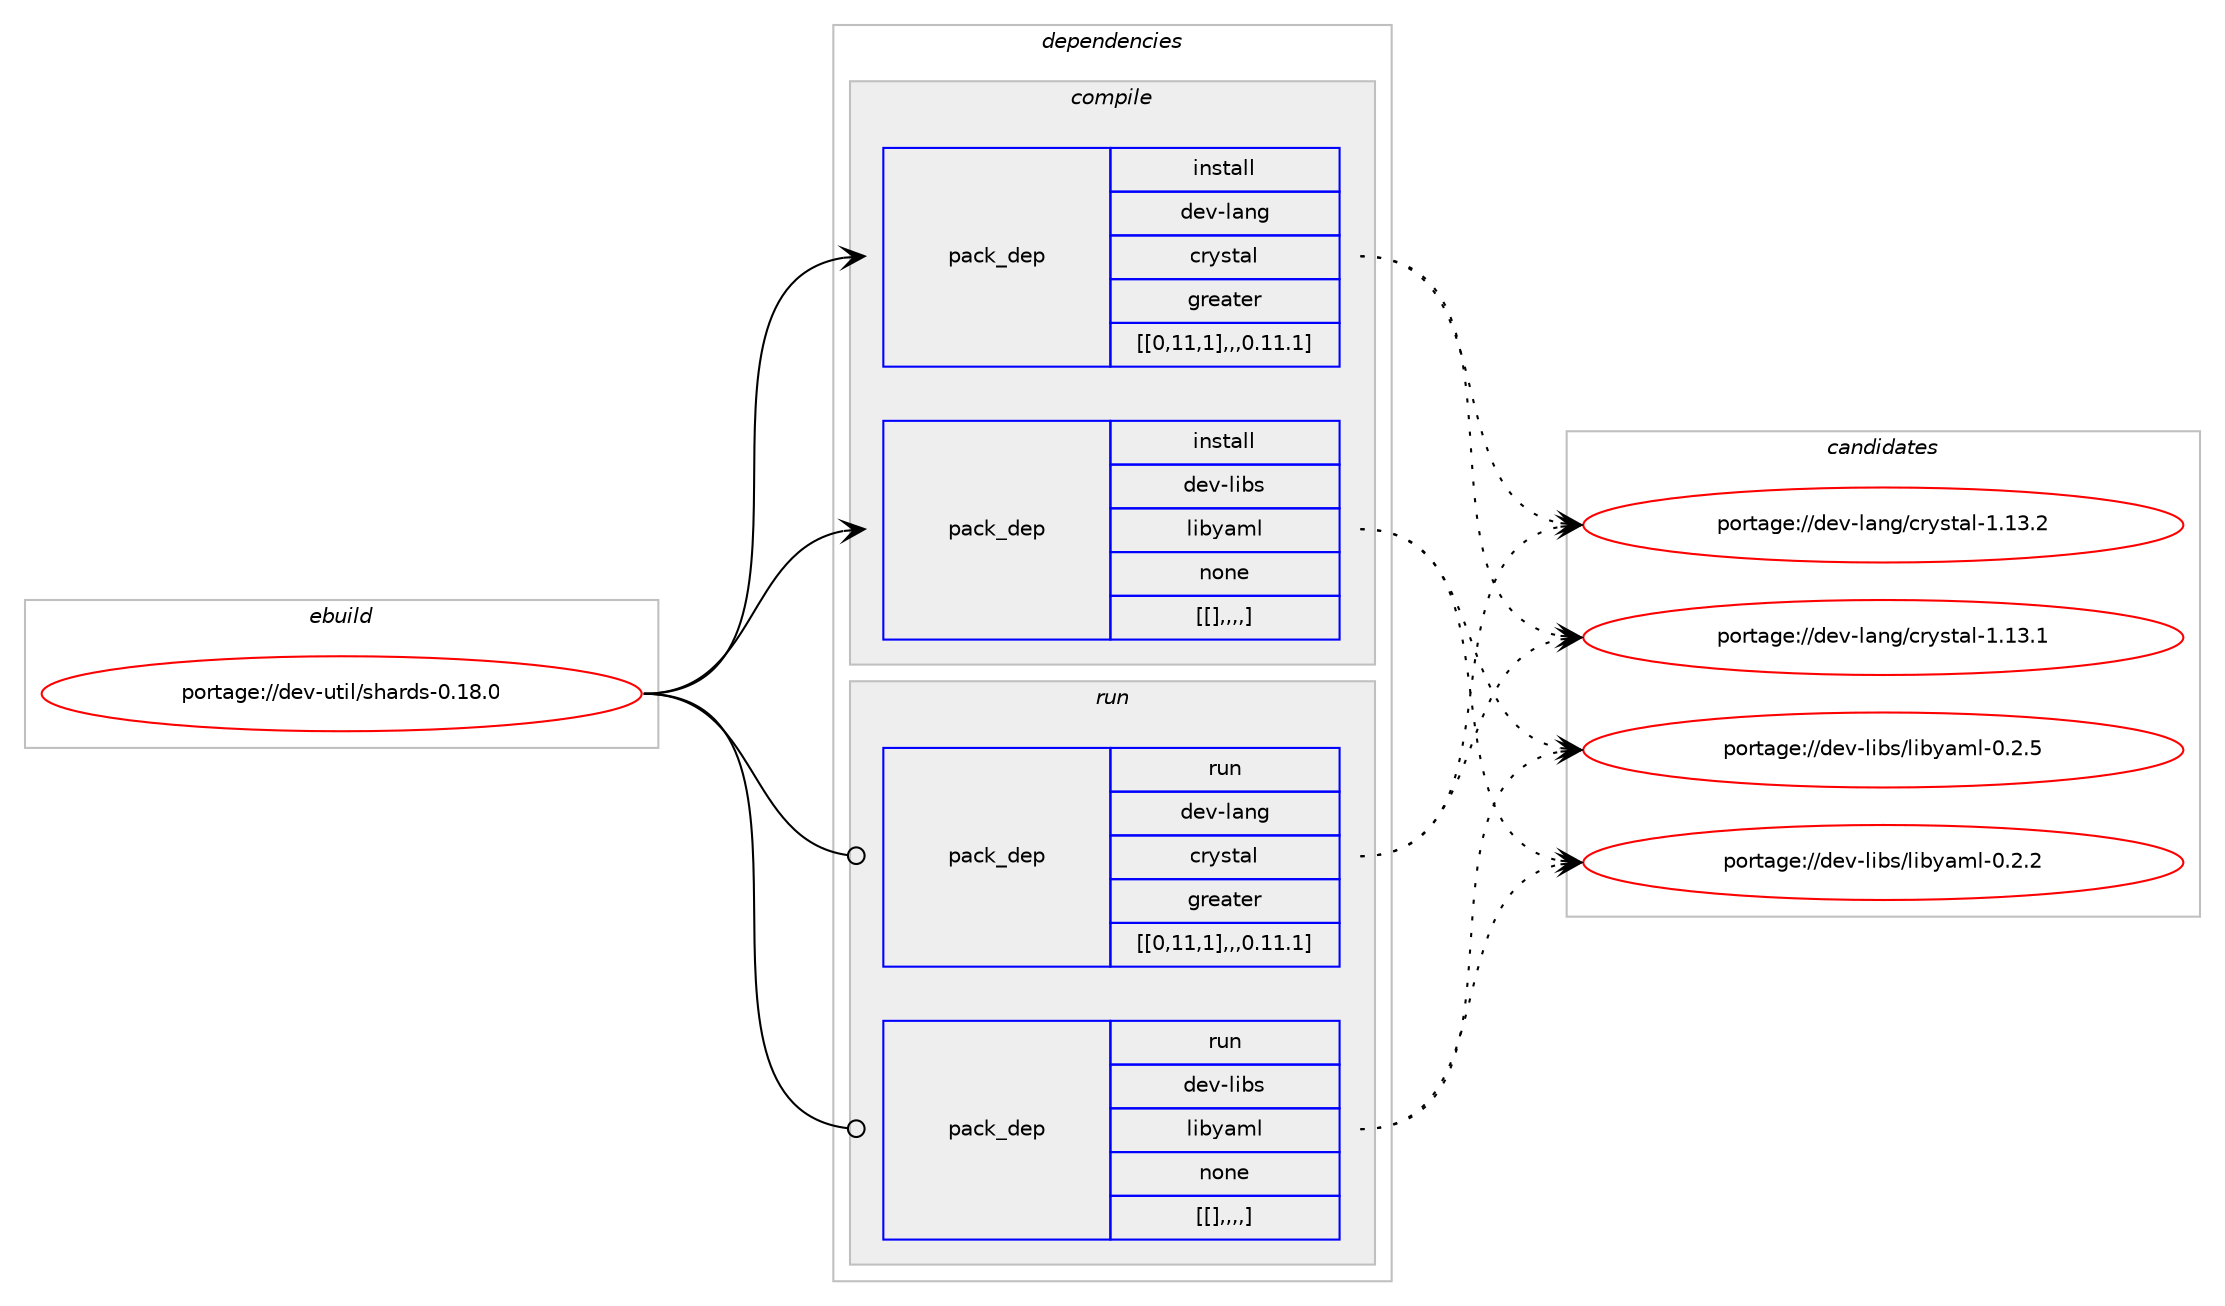 digraph prolog {

# *************
# Graph options
# *************

newrank=true;
concentrate=true;
compound=true;
graph [rankdir=LR,fontname=Helvetica,fontsize=10,ranksep=1.5];#, ranksep=2.5, nodesep=0.2];
edge  [arrowhead=vee];
node  [fontname=Helvetica,fontsize=10];

# **********
# The ebuild
# **********

subgraph cluster_leftcol {
color=gray;
label=<<i>ebuild</i>>;
id [label="portage://dev-util/shards-0.18.0", color=red, width=4, href="../dev-util/shards-0.18.0.svg"];
}

# ****************
# The dependencies
# ****************

subgraph cluster_midcol {
color=gray;
label=<<i>dependencies</i>>;
subgraph cluster_compile {
fillcolor="#eeeeee";
style=filled;
label=<<i>compile</i>>;
subgraph pack158439 {
dependency223431 [label=<<TABLE BORDER="0" CELLBORDER="1" CELLSPACING="0" CELLPADDING="4" WIDTH="220"><TR><TD ROWSPAN="6" CELLPADDING="30">pack_dep</TD></TR><TR><TD WIDTH="110">install</TD></TR><TR><TD>dev-lang</TD></TR><TR><TD>crystal</TD></TR><TR><TD>greater</TD></TR><TR><TD>[[0,11,1],,,0.11.1]</TD></TR></TABLE>>, shape=none, color=blue];
}
id:e -> dependency223431:w [weight=20,style="solid",arrowhead="vee"];
subgraph pack158440 {
dependency223432 [label=<<TABLE BORDER="0" CELLBORDER="1" CELLSPACING="0" CELLPADDING="4" WIDTH="220"><TR><TD ROWSPAN="6" CELLPADDING="30">pack_dep</TD></TR><TR><TD WIDTH="110">install</TD></TR><TR><TD>dev-libs</TD></TR><TR><TD>libyaml</TD></TR><TR><TD>none</TD></TR><TR><TD>[[],,,,]</TD></TR></TABLE>>, shape=none, color=blue];
}
id:e -> dependency223432:w [weight=20,style="solid",arrowhead="vee"];
}
subgraph cluster_compileandrun {
fillcolor="#eeeeee";
style=filled;
label=<<i>compile and run</i>>;
}
subgraph cluster_run {
fillcolor="#eeeeee";
style=filled;
label=<<i>run</i>>;
subgraph pack158441 {
dependency223433 [label=<<TABLE BORDER="0" CELLBORDER="1" CELLSPACING="0" CELLPADDING="4" WIDTH="220"><TR><TD ROWSPAN="6" CELLPADDING="30">pack_dep</TD></TR><TR><TD WIDTH="110">run</TD></TR><TR><TD>dev-lang</TD></TR><TR><TD>crystal</TD></TR><TR><TD>greater</TD></TR><TR><TD>[[0,11,1],,,0.11.1]</TD></TR></TABLE>>, shape=none, color=blue];
}
id:e -> dependency223433:w [weight=20,style="solid",arrowhead="odot"];
subgraph pack158442 {
dependency223434 [label=<<TABLE BORDER="0" CELLBORDER="1" CELLSPACING="0" CELLPADDING="4" WIDTH="220"><TR><TD ROWSPAN="6" CELLPADDING="30">pack_dep</TD></TR><TR><TD WIDTH="110">run</TD></TR><TR><TD>dev-libs</TD></TR><TR><TD>libyaml</TD></TR><TR><TD>none</TD></TR><TR><TD>[[],,,,]</TD></TR></TABLE>>, shape=none, color=blue];
}
id:e -> dependency223434:w [weight=20,style="solid",arrowhead="odot"];
}
}

# **************
# The candidates
# **************

subgraph cluster_choices {
rank=same;
color=gray;
label=<<i>candidates</i>>;

subgraph choice158439 {
color=black;
nodesep=1;
choice100101118451089711010347991141211151169710845494649514650 [label="portage://dev-lang/crystal-1.13.2", color=red, width=4,href="../dev-lang/crystal-1.13.2.svg"];
choice100101118451089711010347991141211151169710845494649514649 [label="portage://dev-lang/crystal-1.13.1", color=red, width=4,href="../dev-lang/crystal-1.13.1.svg"];
dependency223431:e -> choice100101118451089711010347991141211151169710845494649514650:w [style=dotted,weight="100"];
dependency223431:e -> choice100101118451089711010347991141211151169710845494649514649:w [style=dotted,weight="100"];
}
subgraph choice158440 {
color=black;
nodesep=1;
choice1001011184510810598115471081059812197109108454846504653 [label="portage://dev-libs/libyaml-0.2.5", color=red, width=4,href="../dev-libs/libyaml-0.2.5.svg"];
choice1001011184510810598115471081059812197109108454846504650 [label="portage://dev-libs/libyaml-0.2.2", color=red, width=4,href="../dev-libs/libyaml-0.2.2.svg"];
dependency223432:e -> choice1001011184510810598115471081059812197109108454846504653:w [style=dotted,weight="100"];
dependency223432:e -> choice1001011184510810598115471081059812197109108454846504650:w [style=dotted,weight="100"];
}
subgraph choice158441 {
color=black;
nodesep=1;
choice100101118451089711010347991141211151169710845494649514650 [label="portage://dev-lang/crystal-1.13.2", color=red, width=4,href="../dev-lang/crystal-1.13.2.svg"];
choice100101118451089711010347991141211151169710845494649514649 [label="portage://dev-lang/crystal-1.13.1", color=red, width=4,href="../dev-lang/crystal-1.13.1.svg"];
dependency223433:e -> choice100101118451089711010347991141211151169710845494649514650:w [style=dotted,weight="100"];
dependency223433:e -> choice100101118451089711010347991141211151169710845494649514649:w [style=dotted,weight="100"];
}
subgraph choice158442 {
color=black;
nodesep=1;
choice1001011184510810598115471081059812197109108454846504653 [label="portage://dev-libs/libyaml-0.2.5", color=red, width=4,href="../dev-libs/libyaml-0.2.5.svg"];
choice1001011184510810598115471081059812197109108454846504650 [label="portage://dev-libs/libyaml-0.2.2", color=red, width=4,href="../dev-libs/libyaml-0.2.2.svg"];
dependency223434:e -> choice1001011184510810598115471081059812197109108454846504653:w [style=dotted,weight="100"];
dependency223434:e -> choice1001011184510810598115471081059812197109108454846504650:w [style=dotted,weight="100"];
}
}

}
